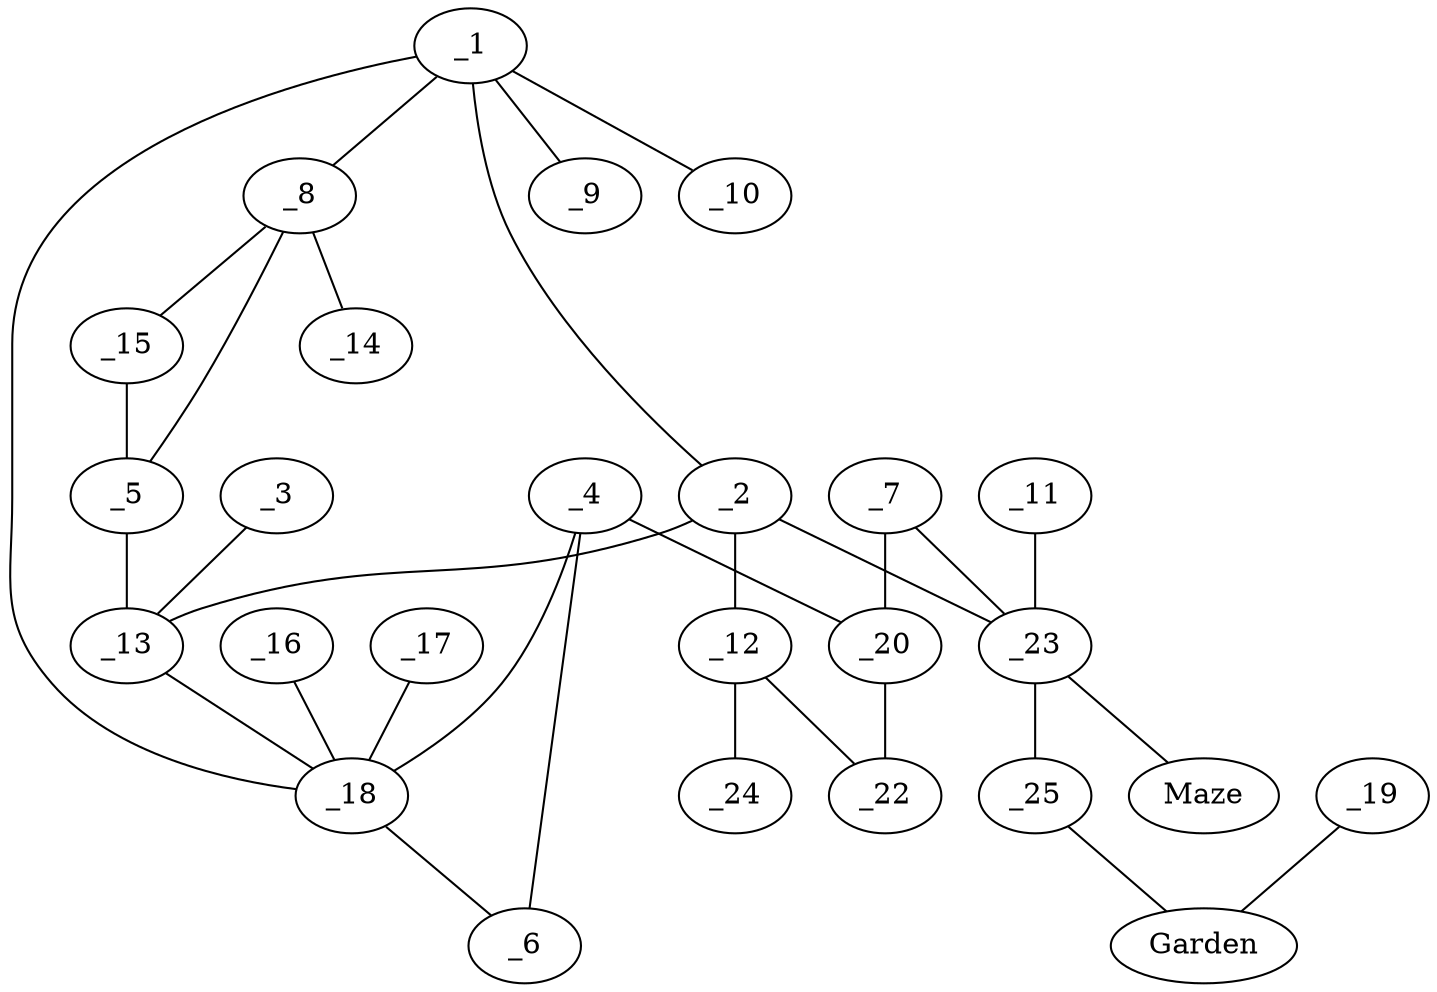 graph tgmagic {
_1;
_2;
_3;
_4;
_5;
_6;
_7;
_8;
_9;
_10;
_11;
_12;
_13;
_14;
_15;
_16;
_17;
_18;
_19;
_20;
_22;
_23;
_24;
_25;
_1 -- _2
_1 -- _8
_1 -- _18
_1 -- _9
_1 -- _10
_2 -- _23
_2 -- _13
_2 -- _12
_3 -- _13
_4 -- _6
_4 -- _18
_4 -- _20
_5 -- _8
_5 -- _13
_7 -- _20
_7 -- _23
_8 -- _15
_8 -- _14
_11 -- _23
_12 -- _22
_12 -- _24
_13 -- _18
_15 -- _5
_16 -- _18
_17 -- _18
_18 -- _6
_19 -- Garden
_20 -- _22
_23 -- _25
_23 -- Maze
_25 -- Garden
}

